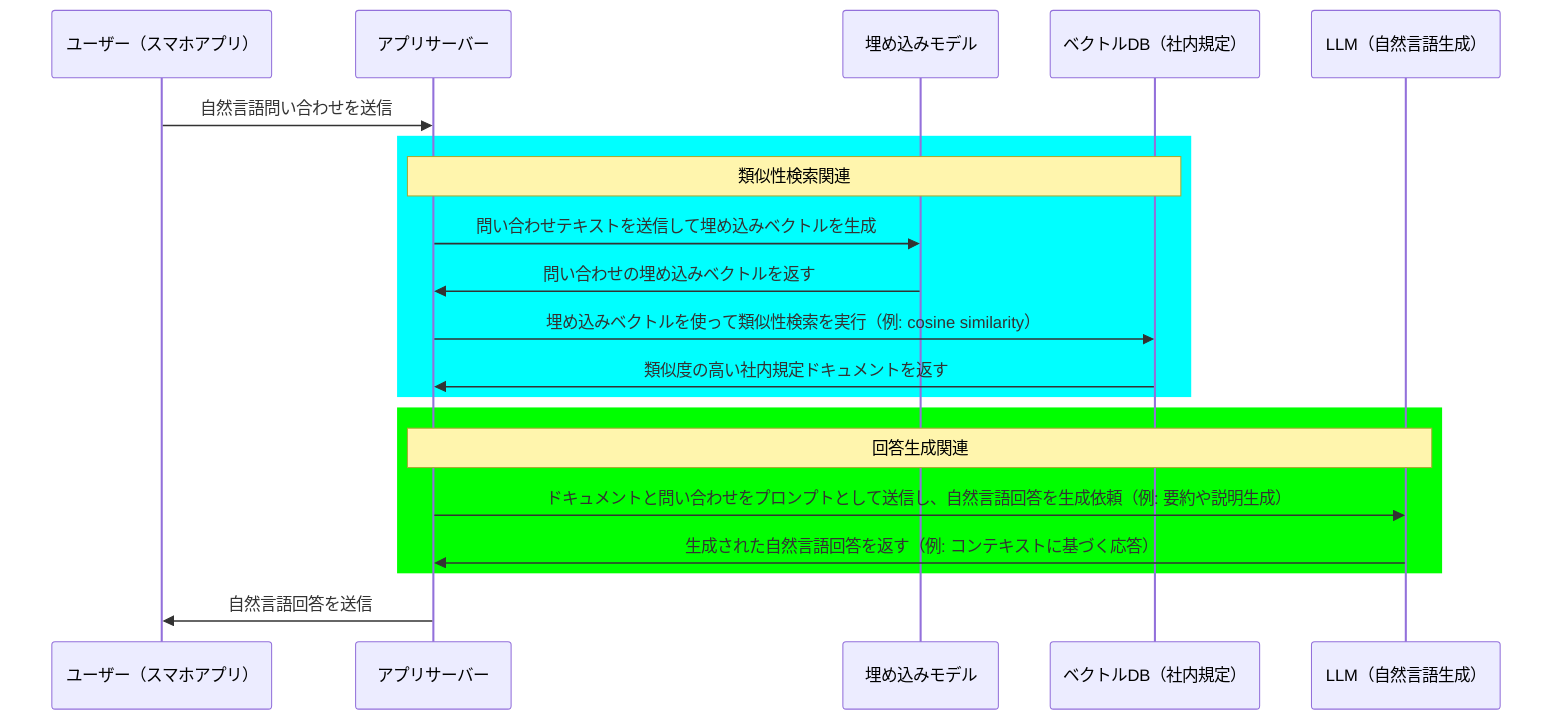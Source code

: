 sequenceDiagram
    participant User as ユーザー（スマホアプリ）
    participant AppServer as アプリサーバー
    participant EmbeddingModel as 埋め込みモデル
    participant VectorDB as ベクトルDB（社内規定）
    participant LLM as LLM（自然言語生成）

    User->>AppServer: 自然言語問い合わせを送信

    rect rgb(0, 255, 255)
    Note over AppServer,VectorDB: 類似性検索関連
    AppServer->>EmbeddingModel: 問い合わせテキストを送信して埋め込みベクトルを生成
    EmbeddingModel->>AppServer: 問い合わせの埋め込みベクトルを返す
    AppServer->>VectorDB: 埋め込みベクトルを使って類似性検索を実行（例: cosine similarity）
    VectorDB->>AppServer: 類似度の高い社内規定ドキュメントを返す
    end

    rect rgb(0, 255, 0)
    Note over AppServer,LLM: 回答生成関連
    AppServer->>LLM: ドキュメントと問い合わせをプロンプトとして送信し、自然言語回答を生成依頼（例: 要約や説明生成）
    LLM->>AppServer: 生成された自然言語回答を返す（例: コンテキストに基づく応答）
    end

    AppServer->>User: 自然言語回答を送信